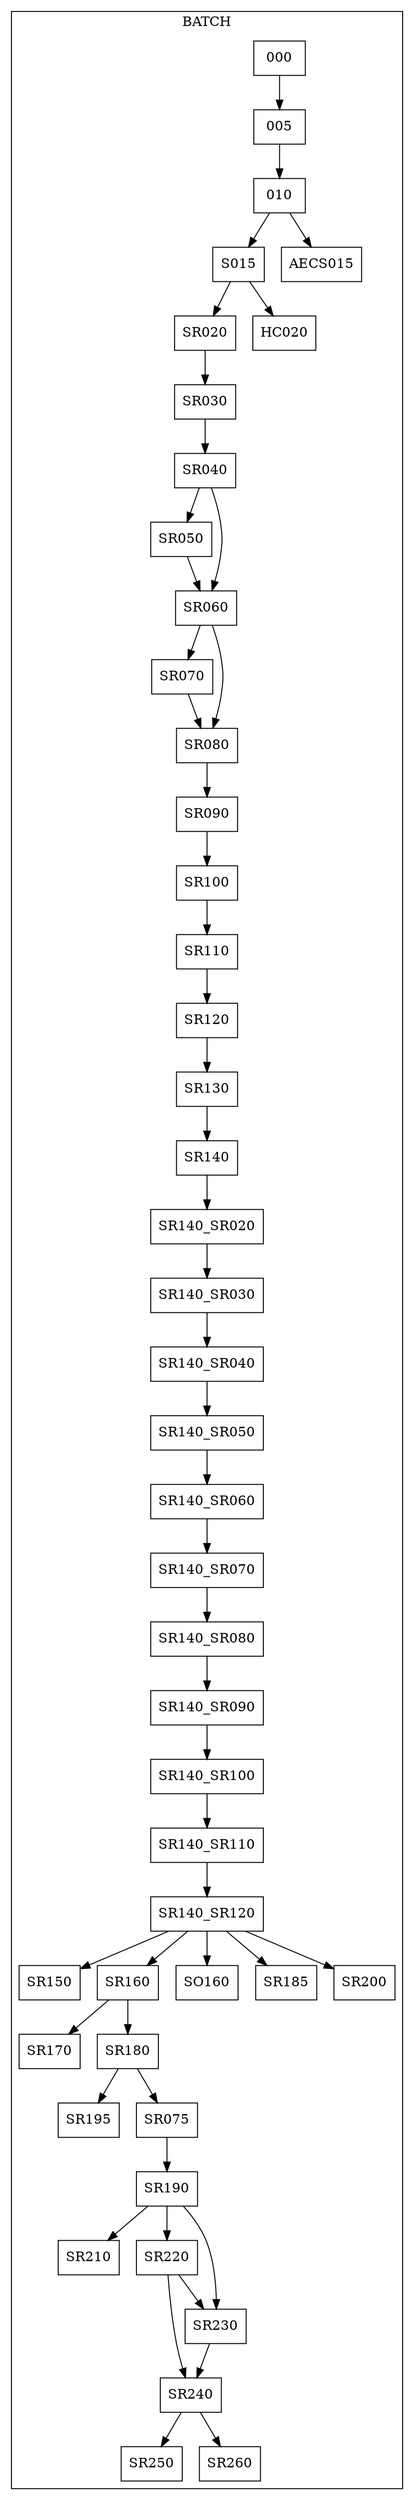 digraph BATCH 
{
    size = "30,40";
    overlap = false;
    sep = "+20.0";
    node [shape = box];
    subgraph cluster_BATCH {
        label = "BATCH";
        000 -> 005;
        005 -> 010;
        010 -> S015;
        010 -> AECS015;
        S015 -> SR020;
        S015 -> HC020;
        SR020 -> SR030;
        SR030 -> SR040;
        SR040 -> SR050;
        SR040 -> SR060;
        SR050 -> SR060;
        SR060 -> SR070;
        SR060 -> SR080;
        SR070 -> SR080;
        SR080 -> SR090;
        SR090 -> SR100;
        SR100 -> SR110;
        SR110 -> SR120;
        SR120 -> SR130;
        SR130 -> SR140;
        SR140 -> SR140_SR020;
        SR140_SR020 -> SR140_SR030;
        SR140_SR030 -> SR140_SR040;
        SR140_SR040 -> SR140_SR050;
        SR140_SR050 -> SR140_SR060;
        SR140_SR060 -> SR140_SR070;
        SR140_SR070 -> SR140_SR080;
        SR140_SR080 -> SR140_SR090;
        SR140_SR090 -> SR140_SR100;
        SR140_SR100 -> SR140_SR110;
        SR140_SR110 -> SR140_SR120;
        SR140_SR120 -> SR150;
        SR140_SR120 -> SR160;
        SR140_SR120 -> SO160;
        SR140_SR120 -> SR185;
        SR140_SR120 -> SR200;
        SR160 -> SR170;
        SR160 -> SR180;
        SR180 -> SR195;
        SR180 -> SR075;
        SR075 -> SR190;
        SR190 -> SR210;
        SR190 -> SR220;
        SR190 -> SR230;
        SR220 -> SR230;
        SR220 -> SR240;
        SR230 -> SR240;
        SR240 -> SR250;
        SR240 -> SR260;
    }







































}